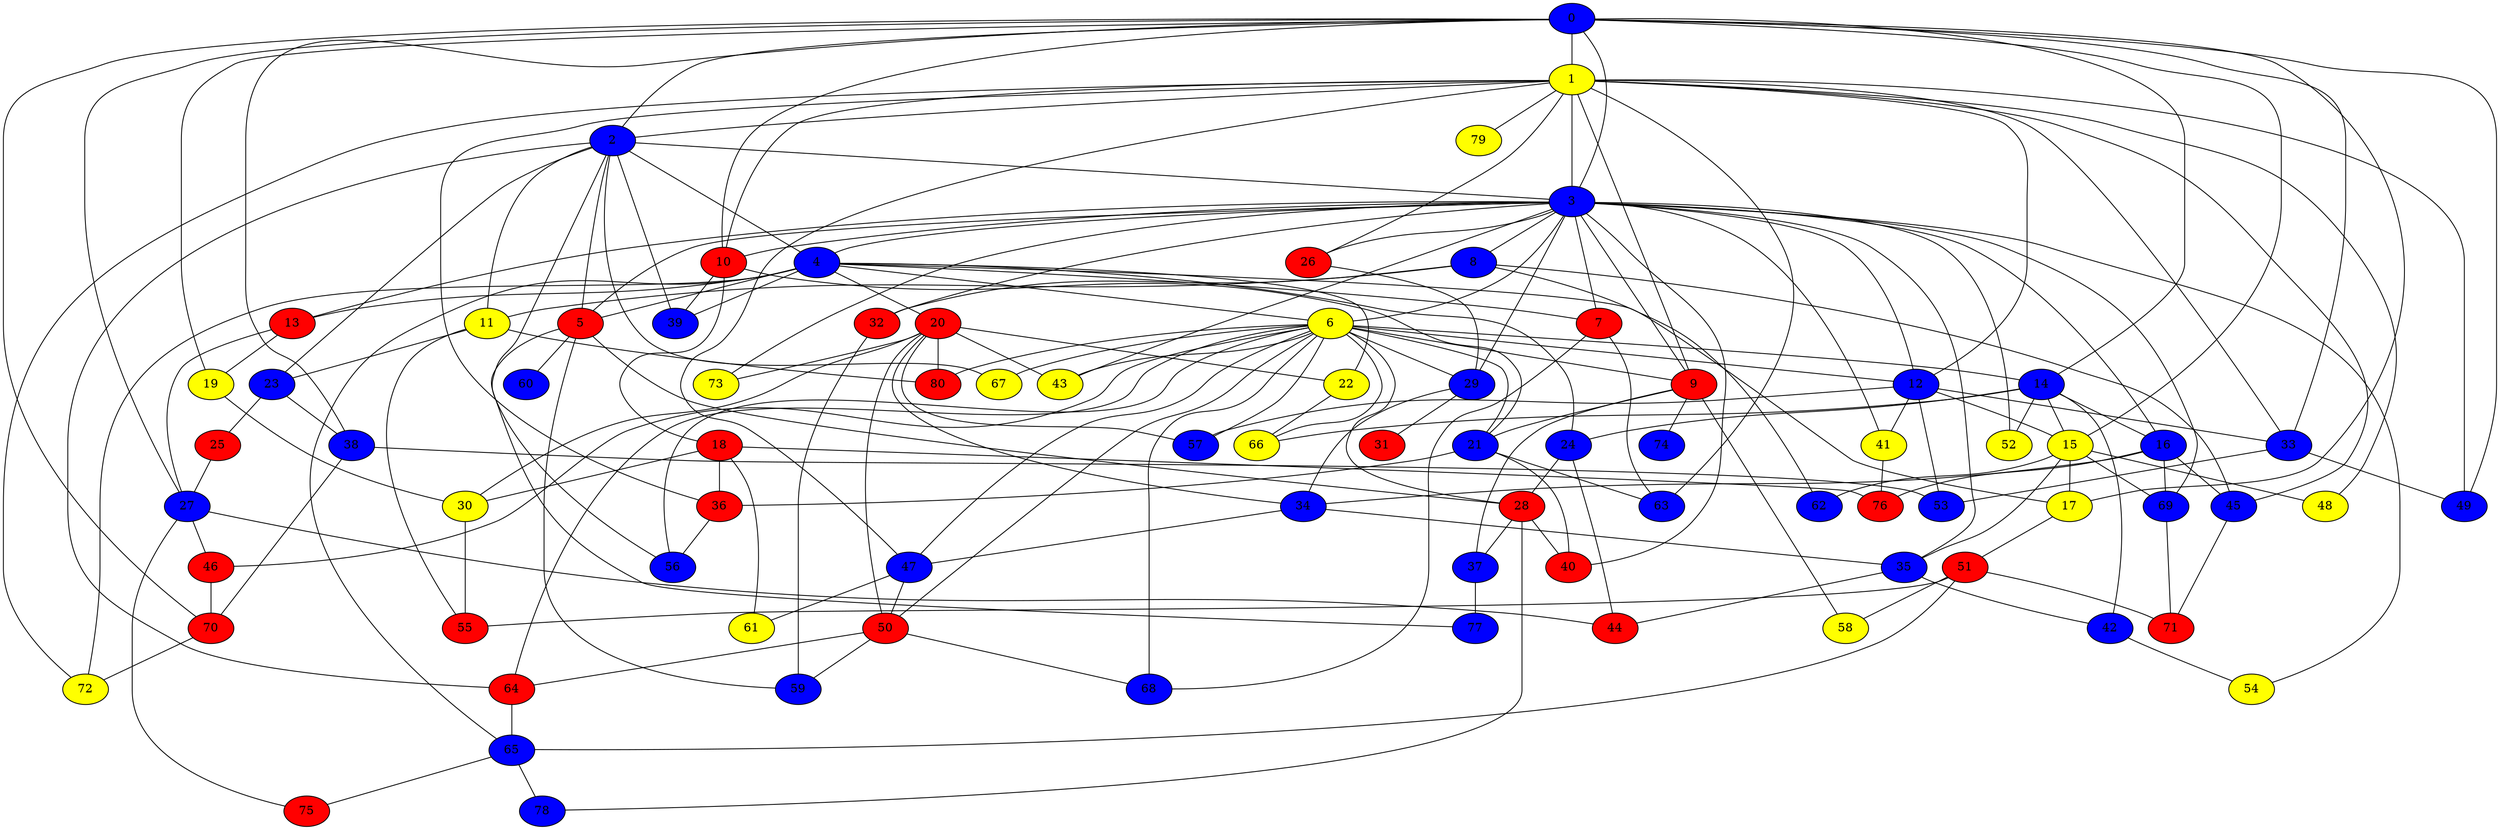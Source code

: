 graph {
0 [style = filled fillcolor = blue];
1 [style = filled fillcolor = yellow];
2 [style = filled fillcolor = blue];
3 [style = filled fillcolor = blue];
4 [style = filled fillcolor = blue];
5 [style = filled fillcolor = red];
6 [style = filled fillcolor = yellow];
7 [style = filled fillcolor = red];
8 [style = filled fillcolor = blue];
9 [style = filled fillcolor = red];
10 [style = filled fillcolor = red];
11 [style = filled fillcolor = yellow];
12 [style = filled fillcolor = blue];
13 [style = filled fillcolor = red];
14 [style = filled fillcolor = blue];
15 [style = filled fillcolor = yellow];
16 [style = filled fillcolor = blue];
17 [style = filled fillcolor = yellow];
18 [style = filled fillcolor = red];
19 [style = filled fillcolor = yellow];
20 [style = filled fillcolor = red];
21 [style = filled fillcolor = blue];
22 [style = filled fillcolor = yellow];
23 [style = filled fillcolor = blue];
24 [style = filled fillcolor = blue];
25 [style = filled fillcolor = red];
26 [style = filled fillcolor = red];
27 [style = filled fillcolor = blue];
28 [style = filled fillcolor = red];
29 [style = filled fillcolor = blue];
30 [style = filled fillcolor = yellow];
31 [style = filled fillcolor = red];
32 [style = filled fillcolor = red];
33 [style = filled fillcolor = blue];
34 [style = filled fillcolor = blue];
35 [style = filled fillcolor = blue];
36 [style = filled fillcolor = red];
37 [style = filled fillcolor = blue];
38 [style = filled fillcolor = blue];
39 [style = filled fillcolor = blue];
40 [style = filled fillcolor = red];
41 [style = filled fillcolor = yellow];
42 [style = filled fillcolor = blue];
43 [style = filled fillcolor = yellow];
44 [style = filled fillcolor = red];
45 [style = filled fillcolor = blue];
46 [style = filled fillcolor = red];
47 [style = filled fillcolor = blue];
48 [style = filled fillcolor = yellow];
49 [style = filled fillcolor = blue];
50 [style = filled fillcolor = red];
51 [style = filled fillcolor = red];
52 [style = filled fillcolor = yellow];
53 [style = filled fillcolor = blue];
54 [style = filled fillcolor = yellow];
55 [style = filled fillcolor = red];
56 [style = filled fillcolor = blue];
57 [style = filled fillcolor = blue];
58 [style = filled fillcolor = yellow];
59 [style = filled fillcolor = blue];
60 [style = filled fillcolor = blue];
61 [style = filled fillcolor = yellow];
62 [style = filled fillcolor = blue];
63 [style = filled fillcolor = blue];
64 [style = filled fillcolor = red];
65 [style = filled fillcolor = blue];
66 [style = filled fillcolor = yellow];
67 [style = filled fillcolor = yellow];
68 [style = filled fillcolor = blue];
69 [style = filled fillcolor = blue];
70 [style = filled fillcolor = red];
71 [style = filled fillcolor = red];
72 [style = filled fillcolor = yellow];
73 [style = filled fillcolor = yellow];
74 [style = filled fillcolor = blue];
75 [style = filled fillcolor = red];
76 [style = filled fillcolor = red];
77 [style = filled fillcolor = blue];
78 [style = filled fillcolor = blue];
79 [style = filled fillcolor = yellow];
80 [style = filled fillcolor = red];
0 -- 10;
0 -- 3;
0 -- 2;
0 -- 1;
0 -- 14;
0 -- 15;
0 -- 17;
0 -- 19;
0 -- 27;
0 -- 33;
0 -- 38;
0 -- 49;
0 -- 70;
1 -- 2;
1 -- 3;
1 -- 9;
1 -- 10;
1 -- 12;
1 -- 26;
1 -- 33;
1 -- 36;
1 -- 45;
1 -- 47;
1 -- 48;
1 -- 49;
1 -- 63;
1 -- 72;
1 -- 79;
2 -- 3;
2 -- 4;
2 -- 5;
2 -- 11;
2 -- 23;
2 -- 39;
2 -- 56;
2 -- 64;
2 -- 67;
3 -- 4;
3 -- 5;
3 -- 6;
3 -- 7;
3 -- 8;
3 -- 9;
3 -- 10;
3 -- 12;
3 -- 13;
3 -- 16;
3 -- 26;
3 -- 29;
3 -- 32;
3 -- 35;
3 -- 40;
3 -- 41;
3 -- 43;
3 -- 52;
3 -- 54;
3 -- 69;
3 -- 73;
4 -- 5;
4 -- 6;
4 -- 7;
4 -- 13;
4 -- 17;
4 -- 20;
4 -- 22;
4 -- 24;
4 -- 39;
4 -- 65;
4 -- 72;
5 -- 28;
5 -- 59;
5 -- 60;
5 -- 77;
6 -- 9;
6 -- 12;
6 -- 14;
6 -- 21;
6 -- 28;
6 -- 29;
6 -- 43;
6 -- 46;
6 -- 47;
6 -- 50;
6 -- 56;
6 -- 57;
6 -- 64;
6 -- 66;
6 -- 67;
6 -- 68;
6 -- 80;
7 -- 63;
7 -- 68;
8 -- 11;
8 -- 32;
8 -- 45;
8 -- 62;
9 -- 21;
9 -- 37;
9 -- 58;
9 -- 74;
10 -- 18;
10 -- 21;
10 -- 39;
11 -- 23;
11 -- 55;
11 -- 80;
12 -- 15;
12 -- 33;
12 -- 41;
12 -- 53;
12 -- 57;
13 -- 19;
13 -- 27;
14 -- 15;
14 -- 16;
14 -- 24;
14 -- 42;
14 -- 52;
14 -- 66;
15 -- 17;
15 -- 35;
15 -- 48;
15 -- 62;
15 -- 69;
16 -- 34;
16 -- 45;
16 -- 69;
16 -- 76;
17 -- 51;
18 -- 30;
18 -- 36;
18 -- 61;
18 -- 76;
19 -- 30;
20 -- 22;
20 -- 30;
20 -- 34;
20 -- 43;
20 -- 50;
20 -- 57;
20 -- 73;
20 -- 80;
21 -- 36;
21 -- 40;
21 -- 63;
22 -- 66;
23 -- 25;
23 -- 38;
24 -- 28;
24 -- 44;
25 -- 27;
26 -- 29;
27 -- 44;
27 -- 46;
27 -- 75;
28 -- 37;
28 -- 40;
28 -- 78;
29 -- 31;
29 -- 34;
30 -- 55;
32 -- 59;
33 -- 49;
33 -- 53;
34 -- 35;
34 -- 47;
35 -- 42;
35 -- 44;
36 -- 56;
37 -- 77;
38 -- 53;
38 -- 70;
41 -- 76;
42 -- 54;
45 -- 71;
46 -- 70;
47 -- 50;
47 -- 61;
50 -- 59;
50 -- 64;
50 -- 68;
51 -- 55;
51 -- 58;
51 -- 65;
51 -- 71;
64 -- 65;
65 -- 75;
65 -- 78;
69 -- 71;
70 -- 72;
}
